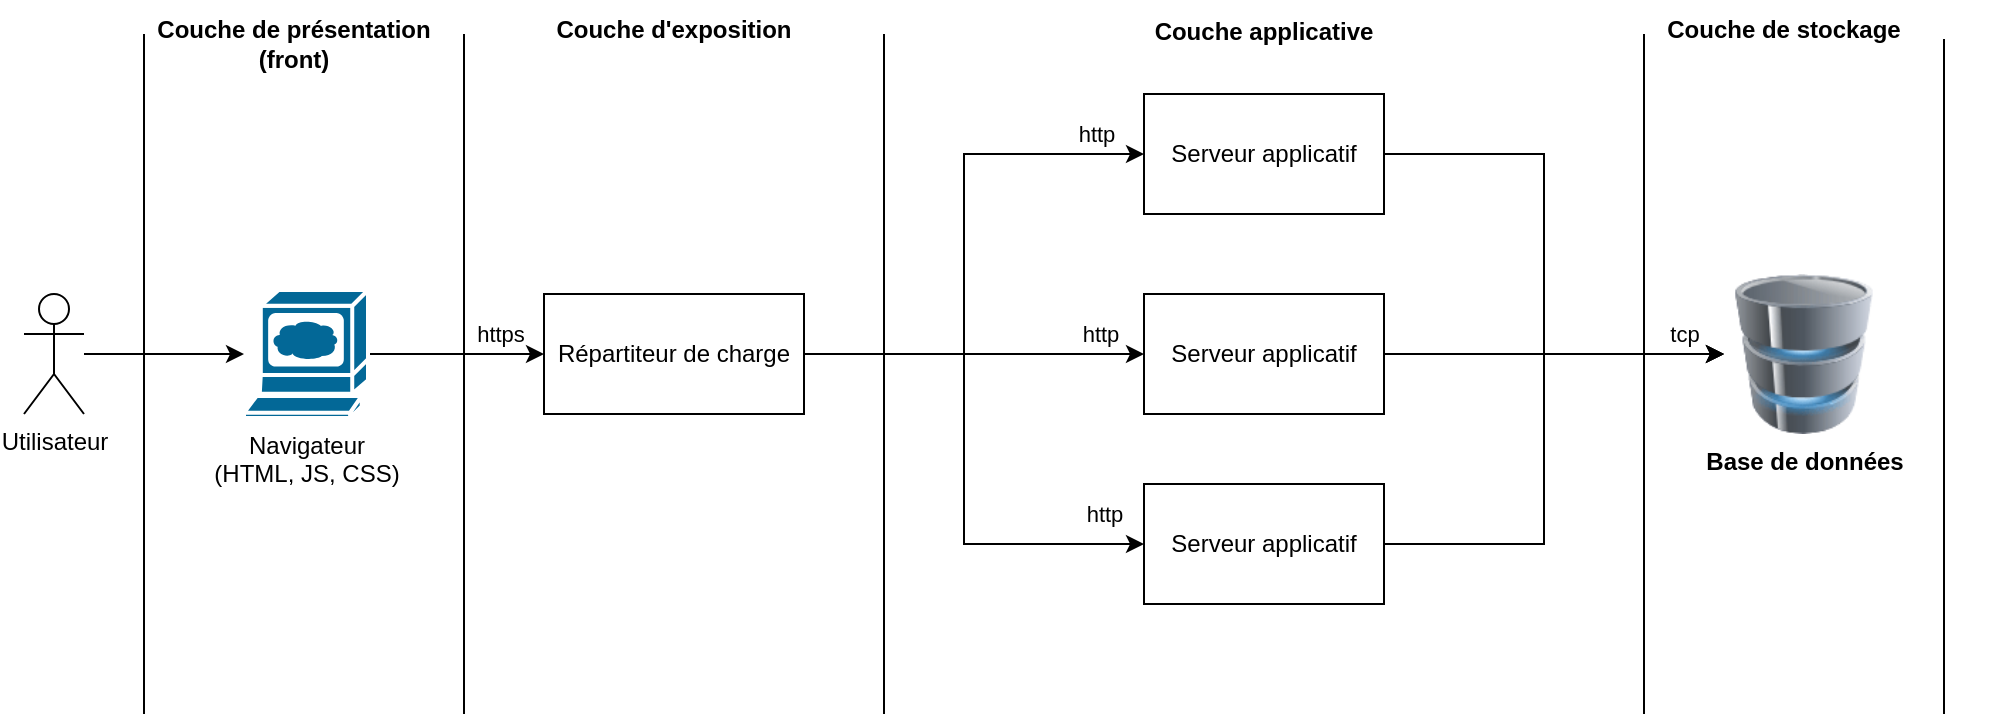 <mxfile version="20.2.3" type="device"><diagram name="Page-1" id="6133507b-19e7-1e82-6fc7-422aa6c4b21f"><mxGraphModel dx="1350" dy="878" grid="1" gridSize="10" guides="1" tooltips="1" connect="1" arrows="1" fold="1" page="1" pageScale="1" pageWidth="1100" pageHeight="850" background="none" math="0" shadow="0"><root><mxCell id="0"/><mxCell id="1" parent="0"/><mxCell id="j5q_epk8GynhyosRxiXB-1" value="&lt;b&gt;Base de données&lt;/b&gt;" style="image;html=1;image=img/lib/clip_art/computers/Database_128x128.png" vertex="1" parent="1"><mxGeometry x="870" y="260" width="80" height="80" as="geometry"/></mxCell><mxCell id="j5q_epk8GynhyosRxiXB-4" style="edgeStyle=orthogonalEdgeStyle;rounded=0;orthogonalLoop=1;jettySize=auto;html=1;" edge="1" parent="1" source="j5q_epk8GynhyosRxiXB-2" target="j5q_epk8GynhyosRxiXB-1"><mxGeometry relative="1" as="geometry"/></mxCell><mxCell id="j5q_epk8GynhyosRxiXB-2" value="Serveur applicatif" style="rounded=0;whiteSpace=wrap;html=1;" vertex="1" parent="1"><mxGeometry x="580" y="270" width="120" height="60" as="geometry"/></mxCell><mxCell id="j5q_epk8GynhyosRxiXB-9" style="edgeStyle=orthogonalEdgeStyle;rounded=0;orthogonalLoop=1;jettySize=auto;html=1;entryX=0;entryY=0.5;entryDx=0;entryDy=0;" edge="1" parent="1" source="j5q_epk8GynhyosRxiXB-3" target="j5q_epk8GynhyosRxiXB-5"><mxGeometry relative="1" as="geometry"><Array as="points"><mxPoint x="490" y="300"/><mxPoint x="490" y="200"/></Array></mxGeometry></mxCell><mxCell id="j5q_epk8GynhyosRxiXB-28" value="http" style="edgeLabel;html=1;align=center;verticalAlign=middle;resizable=0;points=[];" vertex="1" connectable="0" parent="j5q_epk8GynhyosRxiXB-9"><mxGeometry x="0.822" y="-1" relative="1" as="geometry"><mxPoint y="-11" as="offset"/></mxGeometry></mxCell><mxCell id="j5q_epk8GynhyosRxiXB-10" style="edgeStyle=orthogonalEdgeStyle;rounded=0;orthogonalLoop=1;jettySize=auto;html=1;" edge="1" parent="1" source="j5q_epk8GynhyosRxiXB-3" target="j5q_epk8GynhyosRxiXB-2"><mxGeometry relative="1" as="geometry"/></mxCell><mxCell id="j5q_epk8GynhyosRxiXB-29" value="http" style="edgeLabel;html=1;align=center;verticalAlign=middle;resizable=0;points=[];" vertex="1" connectable="0" parent="j5q_epk8GynhyosRxiXB-10"><mxGeometry x="0.741" y="-2" relative="1" as="geometry"><mxPoint y="-12" as="offset"/></mxGeometry></mxCell><mxCell id="j5q_epk8GynhyosRxiXB-11" style="edgeStyle=orthogonalEdgeStyle;rounded=0;orthogonalLoop=1;jettySize=auto;html=1;" edge="1" parent="1" source="j5q_epk8GynhyosRxiXB-3" target="j5q_epk8GynhyosRxiXB-7"><mxGeometry relative="1" as="geometry"><Array as="points"><mxPoint x="490" y="300"/><mxPoint x="490" y="395"/></Array></mxGeometry></mxCell><mxCell id="j5q_epk8GynhyosRxiXB-30" value="http" style="edgeLabel;html=1;align=center;verticalAlign=middle;resizable=0;points=[];" vertex="1" connectable="0" parent="j5q_epk8GynhyosRxiXB-11"><mxGeometry x="0.826" y="1" relative="1" as="geometry"><mxPoint x="3" y="-14" as="offset"/></mxGeometry></mxCell><mxCell id="j5q_epk8GynhyosRxiXB-3" value="Répartiteur de charge" style="rounded=0;whiteSpace=wrap;html=1;" vertex="1" parent="1"><mxGeometry x="280" y="270" width="130" height="60" as="geometry"/></mxCell><mxCell id="j5q_epk8GynhyosRxiXB-6" style="edgeStyle=orthogonalEdgeStyle;rounded=0;orthogonalLoop=1;jettySize=auto;html=1;" edge="1" parent="1" source="j5q_epk8GynhyosRxiXB-5" target="j5q_epk8GynhyosRxiXB-1"><mxGeometry relative="1" as="geometry"><Array as="points"><mxPoint x="780" y="200"/><mxPoint x="780" y="300"/></Array></mxGeometry></mxCell><mxCell id="j5q_epk8GynhyosRxiXB-5" value="Serveur applicatif" style="rounded=0;whiteSpace=wrap;html=1;" vertex="1" parent="1"><mxGeometry x="580" y="170" width="120" height="60" as="geometry"/></mxCell><mxCell id="j5q_epk8GynhyosRxiXB-8" style="edgeStyle=orthogonalEdgeStyle;rounded=0;orthogonalLoop=1;jettySize=auto;html=1;entryX=0;entryY=0.5;entryDx=0;entryDy=0;" edge="1" parent="1" source="j5q_epk8GynhyosRxiXB-7" target="j5q_epk8GynhyosRxiXB-1"><mxGeometry relative="1" as="geometry"><Array as="points"><mxPoint x="780" y="395"/><mxPoint x="780" y="300"/><mxPoint x="860" y="300"/></Array></mxGeometry></mxCell><mxCell id="j5q_epk8GynhyosRxiXB-31" value="tcp" style="edgeLabel;html=1;align=center;verticalAlign=middle;resizable=0;points=[];" vertex="1" connectable="0" parent="j5q_epk8GynhyosRxiXB-8"><mxGeometry x="0.834" y="1" relative="1" as="geometry"><mxPoint x="2" y="-9" as="offset"/></mxGeometry></mxCell><mxCell id="j5q_epk8GynhyosRxiXB-7" value="Serveur applicatif" style="rounded=0;whiteSpace=wrap;html=1;" vertex="1" parent="1"><mxGeometry x="580" y="365" width="120" height="60" as="geometry"/></mxCell><mxCell id="j5q_epk8GynhyosRxiXB-14" style="edgeStyle=orthogonalEdgeStyle;rounded=0;orthogonalLoop=1;jettySize=auto;html=1;" edge="1" parent="1" source="j5q_epk8GynhyosRxiXB-13" target="j5q_epk8GynhyosRxiXB-3"><mxGeometry relative="1" as="geometry"/></mxCell><mxCell id="j5q_epk8GynhyosRxiXB-15" value="https" style="edgeLabel;html=1;align=center;verticalAlign=middle;resizable=0;points=[];" vertex="1" connectable="0" parent="j5q_epk8GynhyosRxiXB-14"><mxGeometry x="0.185" relative="1" as="geometry"><mxPoint x="14" y="-10" as="offset"/></mxGeometry></mxCell><mxCell id="j5q_epk8GynhyosRxiXB-13" value="Navigateur&lt;br&gt;(HTML, JS, CSS)" style="shape=mxgraph.cisco.computers_and_peripherals.web_browser;html=1;pointerEvents=1;dashed=0;fillColor=#036897;strokeColor=#ffffff;strokeWidth=2;verticalLabelPosition=bottom;verticalAlign=top;align=center;outlineConnect=0;" vertex="1" parent="1"><mxGeometry x="130" y="268" width="62" height="64" as="geometry"/></mxCell><mxCell id="j5q_epk8GynhyosRxiXB-18" style="edgeStyle=orthogonalEdgeStyle;rounded=0;orthogonalLoop=1;jettySize=auto;html=1;" edge="1" parent="1" source="j5q_epk8GynhyosRxiXB-17" target="j5q_epk8GynhyosRxiXB-13"><mxGeometry relative="1" as="geometry"/></mxCell><mxCell id="j5q_epk8GynhyosRxiXB-17" value="Utilisateur" style="shape=umlActor;verticalLabelPosition=bottom;verticalAlign=top;html=1;outlineConnect=0;" vertex="1" parent="1"><mxGeometry x="20" y="270" width="30" height="60" as="geometry"/></mxCell><mxCell id="j5q_epk8GynhyosRxiXB-19" value="" style="endArrow=none;html=1;rounded=0;" edge="1" parent="1"><mxGeometry width="50" height="50" relative="1" as="geometry"><mxPoint x="80" y="480" as="sourcePoint"/><mxPoint x="80" y="140" as="targetPoint"/></mxGeometry></mxCell><mxCell id="j5q_epk8GynhyosRxiXB-20" value="" style="endArrow=none;html=1;rounded=0;" edge="1" parent="1"><mxGeometry width="50" height="50" relative="1" as="geometry"><mxPoint x="240" y="480" as="sourcePoint"/><mxPoint x="240" y="140" as="targetPoint"/></mxGeometry></mxCell><mxCell id="j5q_epk8GynhyosRxiXB-21" value="" style="endArrow=none;html=1;rounded=0;" edge="1" parent="1"><mxGeometry width="50" height="50" relative="1" as="geometry"><mxPoint x="450" y="480" as="sourcePoint"/><mxPoint x="450" y="140" as="targetPoint"/></mxGeometry></mxCell><mxCell id="j5q_epk8GynhyosRxiXB-22" value="" style="endArrow=none;html=1;rounded=0;" edge="1" parent="1"><mxGeometry width="50" height="50" relative="1" as="geometry"><mxPoint x="830" y="480" as="sourcePoint"/><mxPoint x="830" y="140" as="targetPoint"/></mxGeometry></mxCell><mxCell id="j5q_epk8GynhyosRxiXB-23" value="" style="endArrow=none;html=1;rounded=0;" edge="1" parent="1"><mxGeometry width="50" height="50" relative="1" as="geometry"><mxPoint x="980" y="480" as="sourcePoint"/><mxPoint x="980" y="142.5" as="targetPoint"/></mxGeometry></mxCell><mxCell id="j5q_epk8GynhyosRxiXB-25" value="&lt;b&gt;Couche d'exposition&lt;/b&gt;" style="text;html=1;strokeColor=none;fillColor=none;align=center;verticalAlign=middle;whiteSpace=wrap;rounded=0;" vertex="1" parent="1"><mxGeometry x="270" y="123" width="150" height="30" as="geometry"/></mxCell><mxCell id="j5q_epk8GynhyosRxiXB-26" value="&lt;b&gt;Couche applicative&lt;br&gt;&lt;/b&gt;" style="text;html=1;strokeColor=none;fillColor=none;align=center;verticalAlign=middle;whiteSpace=wrap;rounded=0;" vertex="1" parent="1"><mxGeometry x="530" y="124" width="220" height="30" as="geometry"/></mxCell><mxCell id="j5q_epk8GynhyosRxiXB-27" value="&lt;b&gt;Couche de stockage&lt;/b&gt;" style="text;html=1;strokeColor=none;fillColor=none;align=center;verticalAlign=middle;whiteSpace=wrap;rounded=0;" vertex="1" parent="1"><mxGeometry x="790" y="123" width="220" height="30" as="geometry"/></mxCell><mxCell id="j5q_epk8GynhyosRxiXB-32" value="&lt;b&gt;Couche de présentation&lt;br&gt;(front)&lt;br&gt;&lt;/b&gt;" style="text;html=1;strokeColor=none;fillColor=none;align=center;verticalAlign=middle;whiteSpace=wrap;rounded=0;" vertex="1" parent="1"><mxGeometry x="80" y="130" width="150" height="30" as="geometry"/></mxCell></root></mxGraphModel></diagram></mxfile>